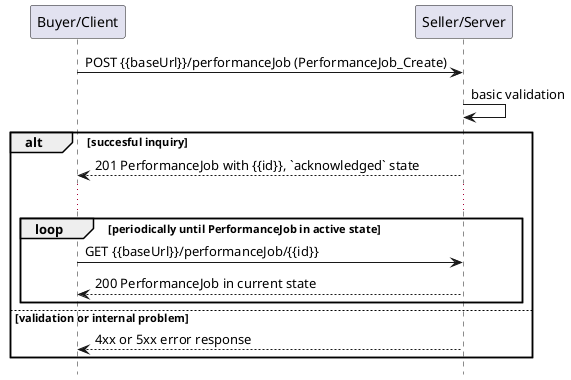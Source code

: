 @startuml useCase6Polling
hide footbox

participant "Buyer/Client" as B
participant "Seller/Server" as S


B -> S : POST {{baseUrl}}/performanceJob (PerformanceJob_Create)
S -> S : basic validation

alt succesful inquiry
  S --> B : 201 PerformanceJob with {{id}}, `acknowledged` state
  
  ...

  loop periodically until PerformanceJob in active state
      B -> S :   GET {{baseUrl}}/performanceJob/{{id}}
      return 200 PerformanceJob in current state
  end

else validation or internal problem
  S --> B : 4xx or 5xx error response
end


@enduml